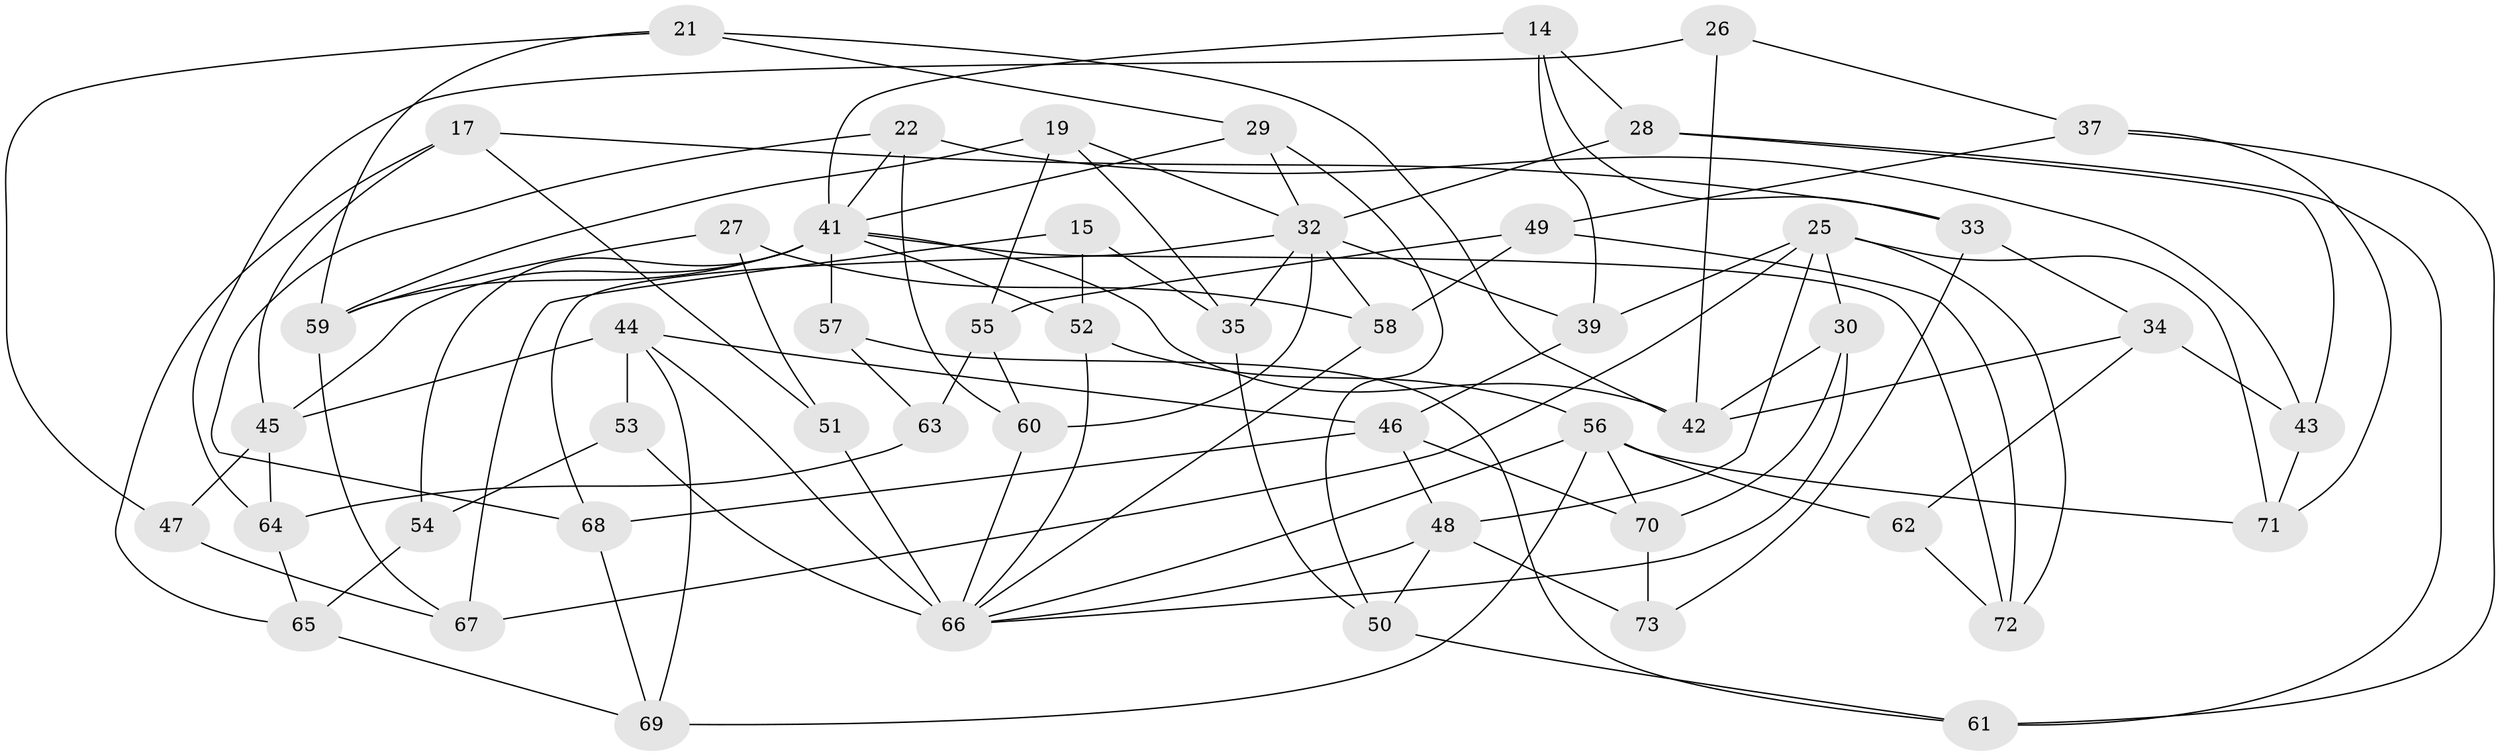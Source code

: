 // original degree distribution, {4: 1.0}
// Generated by graph-tools (version 1.1) at 2025/02/03/04/25 22:02:56]
// undirected, 51 vertices, 109 edges
graph export_dot {
graph [start="1"]
  node [color=gray90,style=filled];
  14;
  15;
  17;
  19;
  21;
  22;
  25 [super="+1"];
  26;
  27;
  28;
  29;
  30;
  32 [super="+6+10"];
  33;
  34;
  35;
  37;
  39;
  41 [super="+12+38"];
  42 [super="+24"];
  43;
  44 [super="+11"];
  45 [super="+36"];
  46 [super="+7"];
  47;
  48 [super="+2"];
  49;
  50;
  51;
  52 [super="+3"];
  53 [super="+18"];
  54;
  55;
  56 [super="+8+9"];
  57 [super="+40"];
  58;
  59 [super="+20"];
  60;
  61;
  62;
  63;
  64;
  65;
  66 [super="+5+16+31"];
  67;
  68;
  69;
  70;
  71;
  72;
  73;
  14 -- 41;
  14 -- 39;
  14 -- 33;
  14 -- 28;
  15 -- 52 [weight=2];
  15 -- 35;
  15 -- 67;
  17 -- 65;
  17 -- 33;
  17 -- 51;
  17 -- 45;
  19 -- 55;
  19 -- 35;
  19 -- 59;
  19 -- 32;
  21 -- 29;
  21 -- 47;
  21 -- 59;
  21 -- 42;
  22 -- 60;
  22 -- 68;
  22 -- 43;
  22 -- 41;
  25 -- 48;
  25 -- 72;
  25 -- 39;
  25 -- 67;
  25 -- 30;
  25 -- 71;
  26 -- 37;
  26 -- 42 [weight=2];
  26 -- 64;
  27 -- 51;
  27 -- 59 [weight=2];
  27 -- 58;
  28 -- 43;
  28 -- 61;
  28 -- 32;
  29 -- 50;
  29 -- 41;
  29 -- 32;
  30 -- 66;
  30 -- 70;
  30 -- 42;
  32 -- 68;
  32 -- 60;
  32 -- 39;
  32 -- 58;
  32 -- 35;
  33 -- 73;
  33 -- 34;
  34 -- 62;
  34 -- 43;
  34 -- 42;
  35 -- 50;
  37 -- 71;
  37 -- 61;
  37 -- 49;
  39 -- 46;
  41 -- 57 [weight=3];
  41 -- 54;
  41 -- 72;
  41 -- 42;
  41 -- 45;
  41 -- 52;
  41 -- 59;
  43 -- 71;
  44 -- 69;
  44 -- 53;
  44 -- 46 [weight=2];
  44 -- 66;
  44 -- 45;
  45 -- 47 [weight=2];
  45 -- 64;
  46 -- 68;
  46 -- 48;
  46 -- 70;
  47 -- 67;
  48 -- 73 [weight=2];
  48 -- 50;
  48 -- 66;
  49 -- 58;
  49 -- 72;
  49 -- 55;
  50 -- 61;
  51 -- 66 [weight=2];
  52 -- 56 [weight=2];
  52 -- 66;
  53 -- 54 [weight=2];
  53 -- 66 [weight=3];
  54 -- 65;
  55 -- 63;
  55 -- 60;
  56 -- 69;
  56 -- 62 [weight=2];
  56 -- 71;
  56 -- 70;
  56 -- 66;
  57 -- 63 [weight=2];
  57 -- 61;
  58 -- 66;
  59 -- 67;
  60 -- 66;
  62 -- 72;
  63 -- 64;
  64 -- 65;
  65 -- 69;
  68 -- 69;
  70 -- 73;
}
